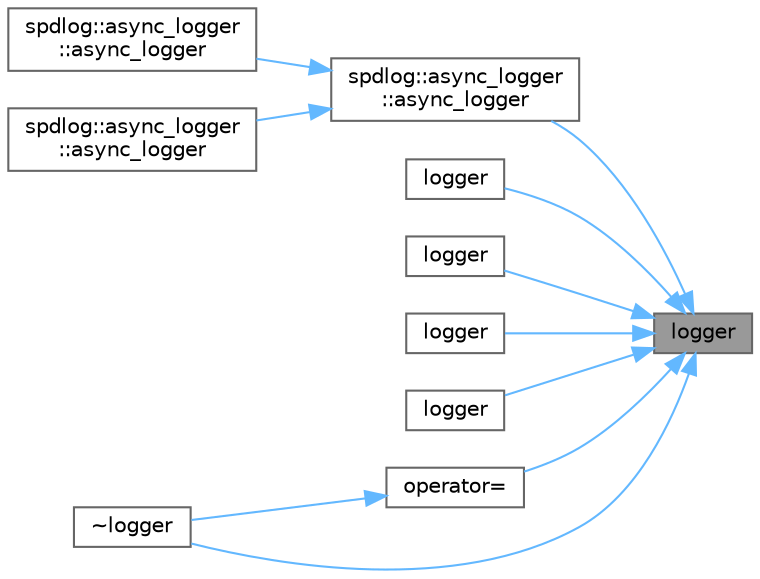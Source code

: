 digraph "logger"
{
 // LATEX_PDF_SIZE
  bgcolor="transparent";
  edge [fontname=Helvetica,fontsize=10,labelfontname=Helvetica,labelfontsize=10];
  node [fontname=Helvetica,fontsize=10,shape=box,height=0.2,width=0.4];
  rankdir="RL";
  Node1 [id="Node000001",label="logger",height=0.2,width=0.4,color="gray40", fillcolor="grey60", style="filled", fontcolor="black",tooltip=" "];
  Node1 -> Node2 [id="edge1_Node000001_Node000002",dir="back",color="steelblue1",style="solid",tooltip=" "];
  Node2 [id="Node000002",label="spdlog::async_logger\l::async_logger",height=0.2,width=0.4,color="grey40", fillcolor="white", style="filled",URL="$classspdlog_1_1async__logger.html#a78e19f8146d13324b0ef10755aa4a197",tooltip=" "];
  Node2 -> Node3 [id="edge2_Node000002_Node000003",dir="back",color="steelblue1",style="solid",tooltip=" "];
  Node3 [id="Node000003",label="spdlog::async_logger\l::async_logger",height=0.2,width=0.4,color="grey40", fillcolor="white", style="filled",URL="$classspdlog_1_1async__logger.html#ab874d24f67ac14552d6f190c7d59efca",tooltip=" "];
  Node2 -> Node4 [id="edge3_Node000002_Node000004",dir="back",color="steelblue1",style="solid",tooltip=" "];
  Node4 [id="Node000004",label="spdlog::async_logger\l::async_logger",height=0.2,width=0.4,color="grey40", fillcolor="white", style="filled",URL="$classspdlog_1_1async__logger.html#af0ca63ed0c312337df01676e345bb91d",tooltip=" "];
  Node1 -> Node5 [id="edge4_Node000001_Node000005",dir="back",color="steelblue1",style="solid",tooltip=" "];
  Node5 [id="Node000005",label="logger",height=0.2,width=0.4,color="grey40", fillcolor="white", style="filled",URL="$classspdlog_1_1logger.html#abbb98a1920356afbde86b406142b423d",tooltip=" "];
  Node1 -> Node6 [id="edge5_Node000001_Node000006",dir="back",color="steelblue1",style="solid",tooltip=" "];
  Node6 [id="Node000006",label="logger",height=0.2,width=0.4,color="grey40", fillcolor="white", style="filled",URL="$classspdlog_1_1logger.html#a4e52baa83b05fd49cb7ee2f276c251a6",tooltip=" "];
  Node1 -> Node7 [id="edge6_Node000001_Node000007",dir="back",color="steelblue1",style="solid",tooltip=" "];
  Node7 [id="Node000007",label="logger",height=0.2,width=0.4,color="grey40", fillcolor="white", style="filled",URL="$classspdlog_1_1logger.html#aca66eacf67d3773606e54b195f6b46d6",tooltip=" "];
  Node1 -> Node8 [id="edge7_Node000001_Node000008",dir="back",color="steelblue1",style="solid",tooltip=" "];
  Node8 [id="Node000008",label="logger",height=0.2,width=0.4,color="grey40", fillcolor="white", style="filled",URL="$classspdlog_1_1logger.html#a25d92f717d553b0270c621d8581783f6",tooltip=" "];
  Node1 -> Node9 [id="edge8_Node000001_Node000009",dir="back",color="steelblue1",style="solid",tooltip=" "];
  Node9 [id="Node000009",label="operator=",height=0.2,width=0.4,color="grey40", fillcolor="white", style="filled",URL="$classspdlog_1_1logger.html#a81d921a98353d98ab4b372a5d3c9facf",tooltip=" "];
  Node9 -> Node10 [id="edge9_Node000009_Node000010",dir="back",color="steelblue1",style="solid",tooltip=" "];
  Node10 [id="Node000010",label="~logger",height=0.2,width=0.4,color="grey40", fillcolor="white", style="filled",URL="$classspdlog_1_1logger.html#a2cdc52734cc885abc9693b1786ca1428",tooltip=" "];
  Node1 -> Node10 [id="edge10_Node000001_Node000010",dir="back",color="steelblue1",style="solid",tooltip=" "];
}
